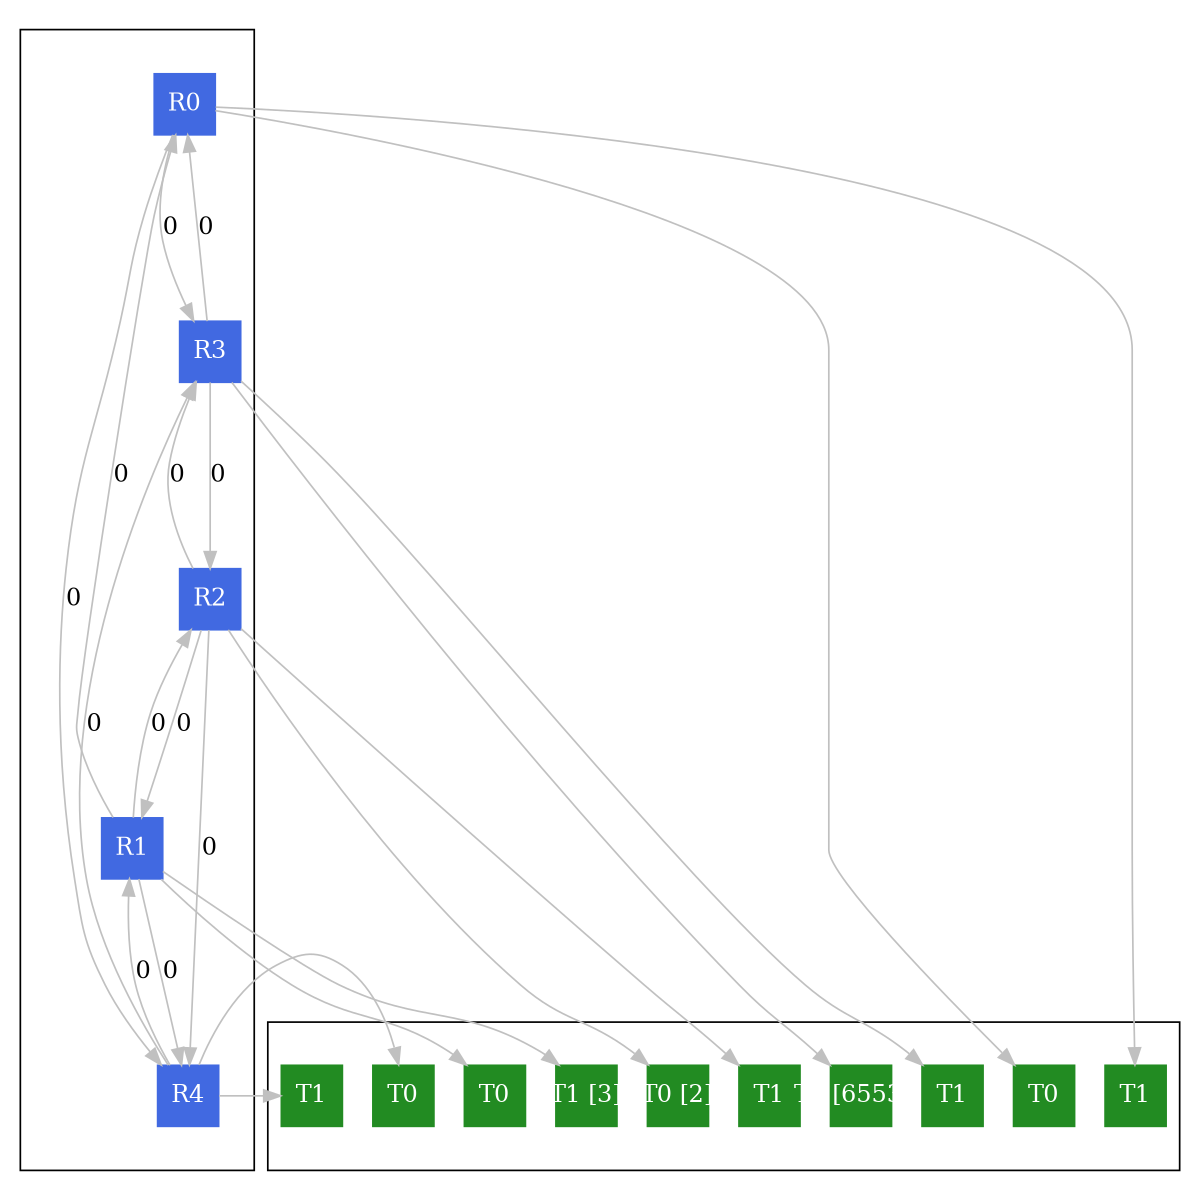 digraph G {
    edge [color=gray, penwidth=1];
    size="8,8";
    ratio="fill";
    subgraph cluster_routers {
        node [shape=box, style=filled, color=royalblue, fixedsize=true, width=0.5, height=0.5, fontcolor=white];
        0 [label="R0"];
        1 [label="R1"];
        2 [label="R2"];
        3 [label="R3"];
        4 [label="R4"];
    }
    subgraph cluster_terminales {
        node [shape=box, style=filled, color=forestgreen, fixedsize=true, width=0.5, height=0.5, fontcolor=white];
        00 [label="T0"];
        01 [label="T1"];
        10 [label="T0"];
        11 [label="T1 [3]"];
        20 [label="T0 [2]"];
        21 [label="T1"];
        30 [label="T0 [65539]"];
        31 [label="T1"];
        40 [label="T0"];
        41 [label="T1"];
    }
    0 -> 3 [label="0"];
    0 -> 4 [label="0"];
    1 -> 0 [label="0"];
    1 -> 2 [label="0"];
    1 -> 4 [label="0"];
    2 -> 1 [label="0"];
    2 -> 3 [label="0"];
    2 -> 4 [label="0"];
    3 -> 0 [label="0"];
    3 -> 2 [label="0"];
    4 -> 1 [label="0"];
    4 -> 3 [label="0"];
    0 -> 00 [minlen=0.2];
    0 -> 01 [minlen=0.2];
    1 -> 10 [minlen=0.2];
    1 -> 11 [minlen=0.2];
    2 -> 20 [minlen=0.2];
    2 -> 21 [minlen=0.2];
    3 -> 30 [minlen=0.2];
    3 -> 31 [minlen=0.2];
    4 -> 40 [minlen=0.2];
    4 -> 41 [minlen=0.2];
}
